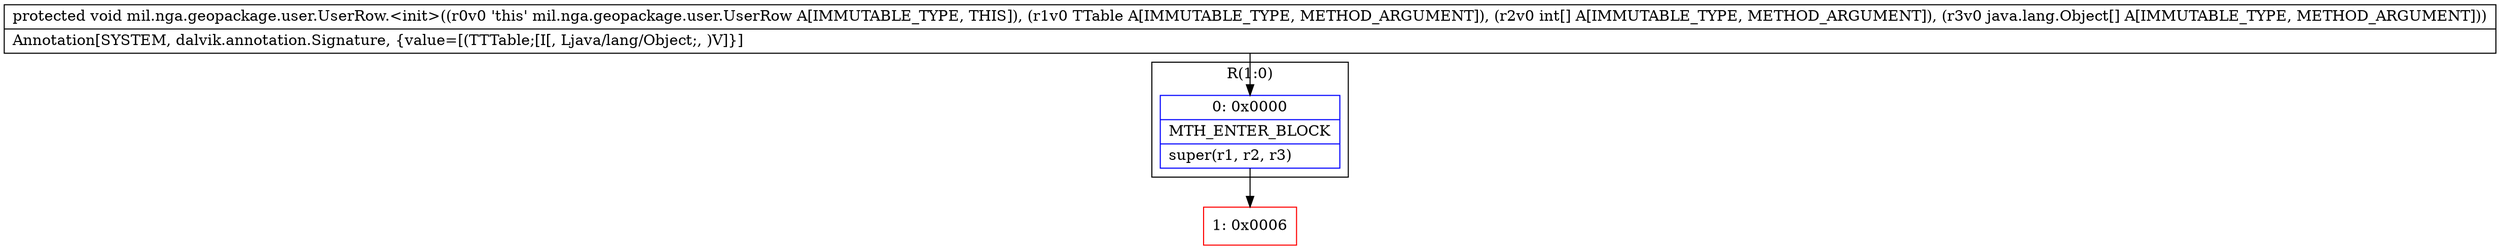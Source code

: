 digraph "CFG formil.nga.geopackage.user.UserRow.\<init\>(Lmil\/nga\/geopackage\/user\/UserTable;[I[Ljava\/lang\/Object;)V" {
subgraph cluster_Region_67783507 {
label = "R(1:0)";
node [shape=record,color=blue];
Node_0 [shape=record,label="{0\:\ 0x0000|MTH_ENTER_BLOCK\l|super(r1, r2, r3)\l}"];
}
Node_1 [shape=record,color=red,label="{1\:\ 0x0006}"];
MethodNode[shape=record,label="{protected void mil.nga.geopackage.user.UserRow.\<init\>((r0v0 'this' mil.nga.geopackage.user.UserRow A[IMMUTABLE_TYPE, THIS]), (r1v0 TTable A[IMMUTABLE_TYPE, METHOD_ARGUMENT]), (r2v0 int[] A[IMMUTABLE_TYPE, METHOD_ARGUMENT]), (r3v0 java.lang.Object[] A[IMMUTABLE_TYPE, METHOD_ARGUMENT]))  | Annotation[SYSTEM, dalvik.annotation.Signature, \{value=[(TTTable;[I[, Ljava\/lang\/Object;, )V]\}]\l}"];
MethodNode -> Node_0;
Node_0 -> Node_1;
}


